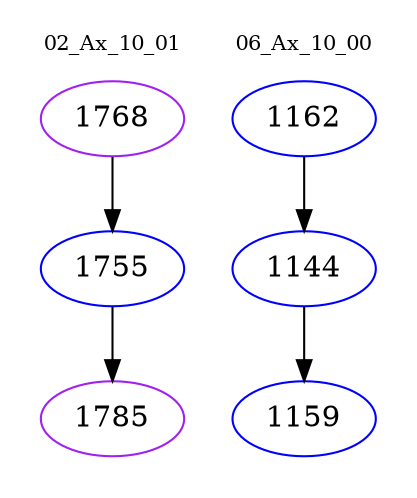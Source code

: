 digraph{
subgraph cluster_0 {
color = white
label = "02_Ax_10_01";
fontsize=10;
T0_1768 [label="1768", color="purple"]
T0_1768 -> T0_1755 [color="black"]
T0_1755 [label="1755", color="blue"]
T0_1755 -> T0_1785 [color="black"]
T0_1785 [label="1785", color="purple"]
}
subgraph cluster_1 {
color = white
label = "06_Ax_10_00";
fontsize=10;
T1_1162 [label="1162", color="blue"]
T1_1162 -> T1_1144 [color="black"]
T1_1144 [label="1144", color="blue"]
T1_1144 -> T1_1159 [color="black"]
T1_1159 [label="1159", color="blue"]
}
}
